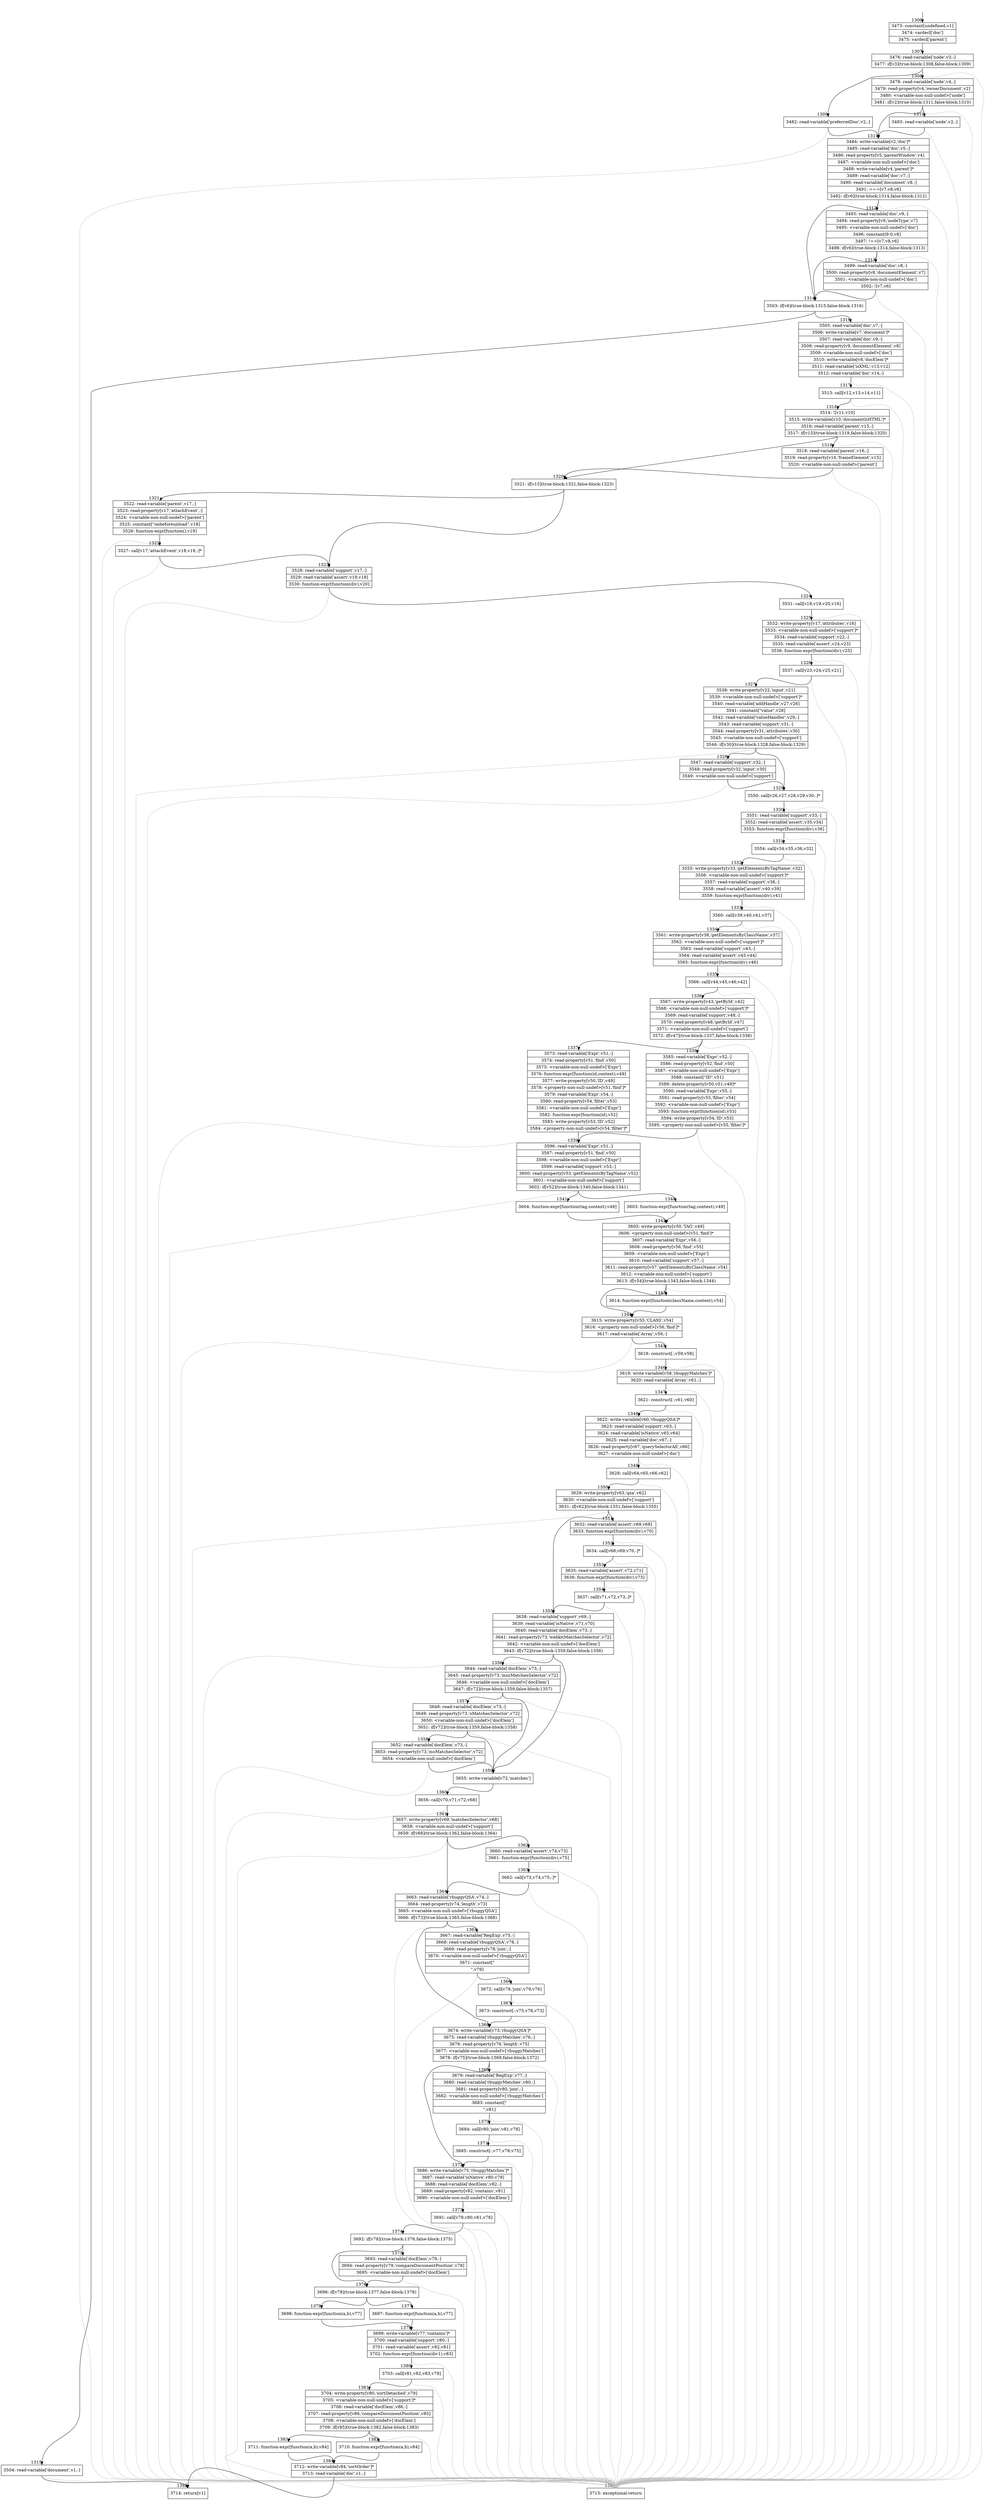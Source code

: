 digraph {
rankdir="TD"
BB_entry75[shape=none,label=""];
BB_entry75 -> BB1306 [tailport=s, headport=n, headlabel="    1306"]
BB1306 [shape=record label="{3473: constant[undefined,v1]|3474: vardecl['doc']|3475: vardecl['parent']}" ] 
BB1306 -> BB1307 [tailport=s, headport=n, headlabel="      1307"]
BB1307 [shape=record label="{3476: read-variable['node',v3,-]|3477: if[v3](true-block:1308,false-block:1309)}" ] 
BB1307 -> BB1308 [tailport=s, headport=n, headlabel="      1308"]
BB1307 -> BB1309 [tailport=s, headport=n, headlabel="      1309"]
BB1307 -> BB1386 [tailport=s, headport=n, color=gray, headlabel="      1386"]
BB1308 [shape=record label="{3478: read-variable['node',v4,-]|3479: read-property[v4,'ownerDocument',v2]|3480: \<variable-non-null-undef\>['node']|3481: if[v2](true-block:1311,false-block:1310)}" ] 
BB1308 -> BB1311 [tailport=s, headport=n, headlabel="      1311"]
BB1308 -> BB1310 [tailport=s, headport=n, headlabel="      1310"]
BB1308 -> BB1386 [tailport=s, headport=n, color=gray]
BB1309 [shape=record label="{3482: read-variable['preferredDoc',v2,-]}" ] 
BB1309 -> BB1311 [tailport=s, headport=n]
BB1309 -> BB1386 [tailport=s, headport=n, color=gray]
BB1310 [shape=record label="{3483: read-variable['node',v2,-]}" ] 
BB1310 -> BB1311 [tailport=s, headport=n]
BB1310 -> BB1386 [tailport=s, headport=n, color=gray]
BB1311 [shape=record label="{3484: write-variable[v2,'doc']*|3485: read-variable['doc',v5,-]|3486: read-property[v5,'parentWindow',v4]|3487: \<variable-non-null-undef\>['doc']|3488: write-variable[v4,'parent']*|3489: read-variable['doc',v7,-]|3490: read-variable['document',v8,-]|3491: ===[v7,v8,v6]|3492: if[v6](true-block:1314,false-block:1312)}" ] 
BB1311 -> BB1314 [tailport=s, headport=n, headlabel="      1314"]
BB1311 -> BB1312 [tailport=s, headport=n, headlabel="      1312"]
BB1311 -> BB1386 [tailport=s, headport=n, color=gray]
BB1312 [shape=record label="{3493: read-variable['doc',v9,-]|3494: read-property[v9,'nodeType',v7]|3495: \<variable-non-null-undef\>['doc']|3496: constant[9.0,v8]|3497: !==[v7,v8,v6]|3498: if[v6](true-block:1314,false-block:1313)}" ] 
BB1312 -> BB1314 [tailport=s, headport=n]
BB1312 -> BB1313 [tailport=s, headport=n, headlabel="      1313"]
BB1312 -> BB1386 [tailport=s, headport=n, color=gray]
BB1313 [shape=record label="{3499: read-variable['doc',v8,-]|3500: read-property[v8,'documentElement',v7]|3501: \<variable-non-null-undef\>['doc']|3502: ![v7,v6]}" ] 
BB1313 -> BB1314 [tailport=s, headport=n]
BB1313 -> BB1386 [tailport=s, headport=n, color=gray]
BB1314 [shape=record label="{3503: if[v6](true-block:1315,false-block:1316)}" ] 
BB1314 -> BB1315 [tailport=s, headport=n, headlabel="      1315"]
BB1314 -> BB1316 [tailport=s, headport=n, headlabel="      1316"]
BB1315 [shape=record label="{3504: read-variable['document',v1,-]}" ] 
BB1315 -> BB1385 [tailport=s, headport=n, headlabel="      1385"]
BB1315 -> BB1386 [tailport=s, headport=n, color=gray]
BB1316 [shape=record label="{3505: read-variable['doc',v7,-]|3506: write-variable[v7,'document']*|3507: read-variable['doc',v9,-]|3508: read-property[v9,'documentElement',v8]|3509: \<variable-non-null-undef\>['doc']|3510: write-variable[v8,'docElem']*|3511: read-variable['isXML',v13,v12]|3512: read-variable['doc',v14,-]}" ] 
BB1316 -> BB1317 [tailport=s, headport=n, headlabel="      1317"]
BB1316 -> BB1386 [tailport=s, headport=n, color=gray]
BB1317 [shape=record label="{3513: call[v12,v13,v14,v11]}" ] 
BB1317 -> BB1318 [tailport=s, headport=n, headlabel="      1318"]
BB1317 -> BB1386 [tailport=s, headport=n, color=gray]
BB1318 [shape=record label="{3514: ![v11,v10]|3515: write-variable[v10,'documentIsHTML']*|3516: read-variable['parent',v15,-]|3517: if[v15](true-block:1319,false-block:1320)}" ] 
BB1318 -> BB1320 [tailport=s, headport=n, headlabel="      1320"]
BB1318 -> BB1319 [tailport=s, headport=n, headlabel="      1319"]
BB1318 -> BB1386 [tailport=s, headport=n, color=gray]
BB1319 [shape=record label="{3518: read-variable['parent',v16,-]|3519: read-property[v16,'frameElement',v15]|3520: \<variable-non-null-undef\>['parent']}" ] 
BB1319 -> BB1320 [tailport=s, headport=n]
BB1319 -> BB1386 [tailport=s, headport=n, color=gray]
BB1320 [shape=record label="{3521: if[v15](true-block:1321,false-block:1323)}" ] 
BB1320 -> BB1321 [tailport=s, headport=n, headlabel="      1321"]
BB1320 -> BB1323 [tailport=s, headport=n, headlabel="      1323"]
BB1321 [shape=record label="{3522: read-variable['parent',v17,-]|3523: read-property[v17,'attachEvent',-]|3524: \<variable-non-null-undef\>['parent']|3525: constant[\"onbeforeunload\",v18]|3526: function-expr[function(),v19]}" ] 
BB1321 -> BB1322 [tailport=s, headport=n, headlabel="      1322"]
BB1321 -> BB1386 [tailport=s, headport=n, color=gray]
BB1322 [shape=record label="{3527: call[v17,'attachEvent',v18,v19,-]*}" ] 
BB1322 -> BB1323 [tailport=s, headport=n]
BB1322 -> BB1386 [tailport=s, headport=n, color=gray]
BB1323 [shape=record label="{3528: read-variable['support',v17,-]|3529: read-variable['assert',v19,v18]|3530: function-expr[function(div),v20]}" ] 
BB1323 -> BB1324 [tailport=s, headport=n, headlabel="      1324"]
BB1323 -> BB1386 [tailport=s, headport=n, color=gray]
BB1324 [shape=record label="{3531: call[v18,v19,v20,v16]}" ] 
BB1324 -> BB1325 [tailport=s, headport=n, headlabel="      1325"]
BB1324 -> BB1386 [tailport=s, headport=n, color=gray]
BB1325 [shape=record label="{3532: write-property[v17,'attributes',v16]|3533: \<variable-non-null-undef\>['support']*|3534: read-variable['support',v22,-]|3535: read-variable['assert',v24,v23]|3536: function-expr[function(div),v25]}" ] 
BB1325 -> BB1326 [tailport=s, headport=n, headlabel="      1326"]
BB1325 -> BB1386 [tailport=s, headport=n, color=gray]
BB1326 [shape=record label="{3537: call[v23,v24,v25,v21]}" ] 
BB1326 -> BB1327 [tailport=s, headport=n, headlabel="      1327"]
BB1326 -> BB1386 [tailport=s, headport=n, color=gray]
BB1327 [shape=record label="{3538: write-property[v22,'input',v21]|3539: \<variable-non-null-undef\>['support']*|3540: read-variable['addHandle',v27,v26]|3541: constant[\"value\",v28]|3542: read-variable['valueHandler',v29,-]|3543: read-variable['support',v31,-]|3544: read-property[v31,'attributes',v30]|3545: \<variable-non-null-undef\>['support']|3546: if[v30](true-block:1328,false-block:1329)}" ] 
BB1327 -> BB1329 [tailport=s, headport=n, headlabel="      1329"]
BB1327 -> BB1328 [tailport=s, headport=n, headlabel="      1328"]
BB1327 -> BB1386 [tailport=s, headport=n, color=gray]
BB1328 [shape=record label="{3547: read-variable['support',v32,-]|3548: read-property[v32,'input',v30]|3549: \<variable-non-null-undef\>['support']}" ] 
BB1328 -> BB1329 [tailport=s, headport=n]
BB1328 -> BB1386 [tailport=s, headport=n, color=gray]
BB1329 [shape=record label="{3550: call[v26,v27,v28,v29,v30,-]*}" ] 
BB1329 -> BB1330 [tailport=s, headport=n, headlabel="      1330"]
BB1329 -> BB1386 [tailport=s, headport=n, color=gray]
BB1330 [shape=record label="{3551: read-variable['support',v33,-]|3552: read-variable['assert',v35,v34]|3553: function-expr[function(div),v36]}" ] 
BB1330 -> BB1331 [tailport=s, headport=n, headlabel="      1331"]
BB1330 -> BB1386 [tailport=s, headport=n, color=gray]
BB1331 [shape=record label="{3554: call[v34,v35,v36,v32]}" ] 
BB1331 -> BB1332 [tailport=s, headport=n, headlabel="      1332"]
BB1331 -> BB1386 [tailport=s, headport=n, color=gray]
BB1332 [shape=record label="{3555: write-property[v33,'getElementsByTagName',v32]|3556: \<variable-non-null-undef\>['support']*|3557: read-variable['support',v38,-]|3558: read-variable['assert',v40,v39]|3559: function-expr[function(div),v41]}" ] 
BB1332 -> BB1333 [tailport=s, headport=n, headlabel="      1333"]
BB1332 -> BB1386 [tailport=s, headport=n, color=gray]
BB1333 [shape=record label="{3560: call[v39,v40,v41,v37]}" ] 
BB1333 -> BB1334 [tailport=s, headport=n, headlabel="      1334"]
BB1333 -> BB1386 [tailport=s, headport=n, color=gray]
BB1334 [shape=record label="{3561: write-property[v38,'getElementsByClassName',v37]|3562: \<variable-non-null-undef\>['support']*|3563: read-variable['support',v43,-]|3564: read-variable['assert',v45,v44]|3565: function-expr[function(div),v46]}" ] 
BB1334 -> BB1335 [tailport=s, headport=n, headlabel="      1335"]
BB1334 -> BB1386 [tailport=s, headport=n, color=gray]
BB1335 [shape=record label="{3566: call[v44,v45,v46,v42]}" ] 
BB1335 -> BB1336 [tailport=s, headport=n, headlabel="      1336"]
BB1335 -> BB1386 [tailport=s, headport=n, color=gray]
BB1336 [shape=record label="{3567: write-property[v43,'getById',v42]|3568: \<variable-non-null-undef\>['support']*|3569: read-variable['support',v48,-]|3570: read-property[v48,'getById',v47]|3571: \<variable-non-null-undef\>['support']|3572: if[v47](true-block:1337,false-block:1338)}" ] 
BB1336 -> BB1337 [tailport=s, headport=n, headlabel="      1337"]
BB1336 -> BB1338 [tailport=s, headport=n, headlabel="      1338"]
BB1336 -> BB1386 [tailport=s, headport=n, color=gray]
BB1337 [shape=record label="{3573: read-variable['Expr',v51,-]|3574: read-property[v51,'find',v50]|3575: \<variable-non-null-undef\>['Expr']|3576: function-expr[function(id,context),v49]|3577: write-property[v50,'ID',v49]|3578: \<property-non-null-undef\>[v51,'find']*|3579: read-variable['Expr',v54,-]|3580: read-property[v54,'filter',v53]|3581: \<variable-non-null-undef\>['Expr']|3582: function-expr[function(id),v52]|3583: write-property[v53,'ID',v52]|3584: \<property-non-null-undef\>[v54,'filter']*}" ] 
BB1337 -> BB1339 [tailport=s, headport=n, headlabel="      1339"]
BB1337 -> BB1386 [tailport=s, headport=n, color=gray]
BB1338 [shape=record label="{3585: read-variable['Expr',v52,-]|3586: read-property[v52,'find',v50]|3587: \<variable-non-null-undef\>['Expr']|3588: constant[\"ID\",v51]|3589: delete-property[v50,v51,v49]*|3590: read-variable['Expr',v55,-]|3591: read-property[v55,'filter',v54]|3592: \<variable-non-null-undef\>['Expr']|3593: function-expr[function(id),v53]|3594: write-property[v54,'ID',v53]|3595: \<property-non-null-undef\>[v55,'filter']*}" ] 
BB1338 -> BB1339 [tailport=s, headport=n]
BB1338 -> BB1386 [tailport=s, headport=n, color=gray]
BB1339 [shape=record label="{3596: read-variable['Expr',v51,-]|3597: read-property[v51,'find',v50]|3598: \<variable-non-null-undef\>['Expr']|3599: read-variable['support',v53,-]|3600: read-property[v53,'getElementsByTagName',v52]|3601: \<variable-non-null-undef\>['support']|3602: if[v52](true-block:1340,false-block:1341)}" ] 
BB1339 -> BB1340 [tailport=s, headport=n, headlabel="      1340"]
BB1339 -> BB1341 [tailport=s, headport=n, headlabel="      1341"]
BB1339 -> BB1386 [tailport=s, headport=n, color=gray]
BB1340 [shape=record label="{3603: function-expr[function(tag,context),v49]}" ] 
BB1340 -> BB1342 [tailport=s, headport=n, headlabel="      1342"]
BB1341 [shape=record label="{3604: function-expr[function(tag,context),v49]}" ] 
BB1341 -> BB1342 [tailport=s, headport=n]
BB1342 [shape=record label="{3605: write-property[v50,'TAG',v49]|3606: \<property-non-null-undef\>[v51,'find']*|3607: read-variable['Expr',v56,-]|3608: read-property[v56,'find',v55]|3609: \<variable-non-null-undef\>['Expr']|3610: read-variable['support',v57,-]|3611: read-property[v57,'getElementsByClassName',v54]|3612: \<variable-non-null-undef\>['support']|3613: if[v54](true-block:1343,false-block:1344)}" ] 
BB1342 -> BB1344 [tailport=s, headport=n, headlabel="      1344"]
BB1342 -> BB1343 [tailport=s, headport=n, headlabel="      1343"]
BB1342 -> BB1386 [tailport=s, headport=n, color=gray]
BB1343 [shape=record label="{3614: function-expr[function(className,context),v54]}" ] 
BB1343 -> BB1344 [tailport=s, headport=n]
BB1344 [shape=record label="{3615: write-property[v55,'CLASS',v54]|3616: \<property-non-null-undef\>[v56,'find']*|3617: read-variable['Array',v59,-]}" ] 
BB1344 -> BB1345 [tailport=s, headport=n, headlabel="      1345"]
BB1344 -> BB1386 [tailport=s, headport=n, color=gray]
BB1345 [shape=record label="{3618: construct[-,v59,v58]}" ] 
BB1345 -> BB1346 [tailport=s, headport=n, headlabel="      1346"]
BB1345 -> BB1386 [tailport=s, headport=n, color=gray]
BB1346 [shape=record label="{3619: write-variable[v58,'rbuggyMatches']*|3620: read-variable['Array',v61,-]}" ] 
BB1346 -> BB1347 [tailport=s, headport=n, headlabel="      1347"]
BB1346 -> BB1386 [tailport=s, headport=n, color=gray]
BB1347 [shape=record label="{3621: construct[-,v61,v60]}" ] 
BB1347 -> BB1348 [tailport=s, headport=n, headlabel="      1348"]
BB1347 -> BB1386 [tailport=s, headport=n, color=gray]
BB1348 [shape=record label="{3622: write-variable[v60,'rbuggyQSA']*|3623: read-variable['support',v63,-]|3624: read-variable['isNative',v65,v64]|3625: read-variable['doc',v67,-]|3626: read-property[v67,'querySelectorAll',v66]|3627: \<variable-non-null-undef\>['doc']}" ] 
BB1348 -> BB1349 [tailport=s, headport=n, headlabel="      1349"]
BB1348 -> BB1386 [tailport=s, headport=n, color=gray]
BB1349 [shape=record label="{3628: call[v64,v65,v66,v62]}" ] 
BB1349 -> BB1350 [tailport=s, headport=n, headlabel="      1350"]
BB1349 -> BB1386 [tailport=s, headport=n, color=gray]
BB1350 [shape=record label="{3629: write-property[v63,'qsa',v62]|3630: \<variable-non-null-undef\>['support']|3631: if[v62](true-block:1351,false-block:1355)}" ] 
BB1350 -> BB1351 [tailport=s, headport=n, headlabel="      1351"]
BB1350 -> BB1355 [tailport=s, headport=n, headlabel="      1355"]
BB1350 -> BB1386 [tailport=s, headport=n, color=gray]
BB1351 [shape=record label="{3632: read-variable['assert',v69,v68]|3633: function-expr[function(div),v70]}" ] 
BB1351 -> BB1352 [tailport=s, headport=n, headlabel="      1352"]
BB1351 -> BB1386 [tailport=s, headport=n, color=gray]
BB1352 [shape=record label="{3634: call[v68,v69,v70,-]*}" ] 
BB1352 -> BB1353 [tailport=s, headport=n, headlabel="      1353"]
BB1352 -> BB1386 [tailport=s, headport=n, color=gray]
BB1353 [shape=record label="{3635: read-variable['assert',v72,v71]|3636: function-expr[function(div),v73]}" ] 
BB1353 -> BB1354 [tailport=s, headport=n, headlabel="      1354"]
BB1353 -> BB1386 [tailport=s, headport=n, color=gray]
BB1354 [shape=record label="{3637: call[v71,v72,v73,-]*}" ] 
BB1354 -> BB1355 [tailport=s, headport=n]
BB1354 -> BB1386 [tailport=s, headport=n, color=gray]
BB1355 [shape=record label="{3638: read-variable['support',v69,-]|3639: read-variable['isNative',v71,v70]|3640: read-variable['docElem',v73,-]|3641: read-property[v73,'webkitMatchesSelector',v72]|3642: \<variable-non-null-undef\>['docElem']|3643: if[v72](true-block:1359,false-block:1356)}" ] 
BB1355 -> BB1359 [tailport=s, headport=n, headlabel="      1359"]
BB1355 -> BB1356 [tailport=s, headport=n, headlabel="      1356"]
BB1355 -> BB1386 [tailport=s, headport=n, color=gray]
BB1356 [shape=record label="{3644: read-variable['docElem',v73,-]|3645: read-property[v73,'mozMatchesSelector',v72]|3646: \<variable-non-null-undef\>['docElem']|3647: if[v72](true-block:1359,false-block:1357)}" ] 
BB1356 -> BB1359 [tailport=s, headport=n]
BB1356 -> BB1357 [tailport=s, headport=n, headlabel="      1357"]
BB1356 -> BB1386 [tailport=s, headport=n, color=gray]
BB1357 [shape=record label="{3648: read-variable['docElem',v73,-]|3649: read-property[v73,'oMatchesSelector',v72]|3650: \<variable-non-null-undef\>['docElem']|3651: if[v72](true-block:1359,false-block:1358)}" ] 
BB1357 -> BB1359 [tailport=s, headport=n]
BB1357 -> BB1358 [tailport=s, headport=n, headlabel="      1358"]
BB1357 -> BB1386 [tailport=s, headport=n, color=gray]
BB1358 [shape=record label="{3652: read-variable['docElem',v73,-]|3653: read-property[v73,'msMatchesSelector',v72]|3654: \<variable-non-null-undef\>['docElem']}" ] 
BB1358 -> BB1359 [tailport=s, headport=n]
BB1358 -> BB1386 [tailport=s, headport=n, color=gray]
BB1359 [shape=record label="{3655: write-variable[v72,'matches']}" ] 
BB1359 -> BB1360 [tailport=s, headport=n, headlabel="      1360"]
BB1360 [shape=record label="{3656: call[v70,v71,v72,v68]}" ] 
BB1360 -> BB1361 [tailport=s, headport=n, headlabel="      1361"]
BB1360 -> BB1386 [tailport=s, headport=n, color=gray]
BB1361 [shape=record label="{3657: write-property[v69,'matchesSelector',v68]|3658: \<variable-non-null-undef\>['support']|3659: if[v68](true-block:1362,false-block:1364)}" ] 
BB1361 -> BB1362 [tailport=s, headport=n, headlabel="      1362"]
BB1361 -> BB1364 [tailport=s, headport=n, headlabel="      1364"]
BB1361 -> BB1386 [tailport=s, headport=n, color=gray]
BB1362 [shape=record label="{3660: read-variable['assert',v74,v73]|3661: function-expr[function(div),v75]}" ] 
BB1362 -> BB1363 [tailport=s, headport=n, headlabel="      1363"]
BB1362 -> BB1386 [tailport=s, headport=n, color=gray]
BB1363 [shape=record label="{3662: call[v73,v74,v75,-]*}" ] 
BB1363 -> BB1364 [tailport=s, headport=n]
BB1363 -> BB1386 [tailport=s, headport=n, color=gray]
BB1364 [shape=record label="{3663: read-variable['rbuggyQSA',v74,-]|3664: read-property[v74,'length',v73]|3665: \<variable-non-null-undef\>['rbuggyQSA']|3666: if[v73](true-block:1365,false-block:1368)}" ] 
BB1364 -> BB1368 [tailport=s, headport=n, headlabel="      1368"]
BB1364 -> BB1365 [tailport=s, headport=n, headlabel="      1365"]
BB1364 -> BB1386 [tailport=s, headport=n, color=gray]
BB1365 [shape=record label="{3667: read-variable['RegExp',v75,-]|3668: read-variable['rbuggyQSA',v78,-]|3669: read-property[v78,'join',-]|3670: \<variable-non-null-undef\>['rbuggyQSA']|3671: constant[\"|\",v79]}" ] 
BB1365 -> BB1366 [tailport=s, headport=n, headlabel="      1366"]
BB1365 -> BB1386 [tailport=s, headport=n, color=gray]
BB1366 [shape=record label="{3672: call[v78,'join',v79,v76]}" ] 
BB1366 -> BB1367 [tailport=s, headport=n, headlabel="      1367"]
BB1366 -> BB1386 [tailport=s, headport=n, color=gray]
BB1367 [shape=record label="{3673: construct[-,v75,v76,v73]}" ] 
BB1367 -> BB1368 [tailport=s, headport=n]
BB1367 -> BB1386 [tailport=s, headport=n, color=gray]
BB1368 [shape=record label="{3674: write-variable[v73,'rbuggyQSA']*|3675: read-variable['rbuggyMatches',v76,-]|3676: read-property[v76,'length',v75]|3677: \<variable-non-null-undef\>['rbuggyMatches']|3678: if[v75](true-block:1369,false-block:1372)}" ] 
BB1368 -> BB1372 [tailport=s, headport=n, headlabel="      1372"]
BB1368 -> BB1369 [tailport=s, headport=n, headlabel="      1369"]
BB1368 -> BB1386 [tailport=s, headport=n, color=gray]
BB1369 [shape=record label="{3679: read-variable['RegExp',v77,-]|3680: read-variable['rbuggyMatches',v80,-]|3681: read-property[v80,'join',-]|3682: \<variable-non-null-undef\>['rbuggyMatches']|3683: constant[\"|\",v81]}" ] 
BB1369 -> BB1370 [tailport=s, headport=n, headlabel="      1370"]
BB1369 -> BB1386 [tailport=s, headport=n, color=gray]
BB1370 [shape=record label="{3684: call[v80,'join',v81,v78]}" ] 
BB1370 -> BB1371 [tailport=s, headport=n, headlabel="      1371"]
BB1370 -> BB1386 [tailport=s, headport=n, color=gray]
BB1371 [shape=record label="{3685: construct[-,v77,v78,v75]}" ] 
BB1371 -> BB1372 [tailport=s, headport=n]
BB1371 -> BB1386 [tailport=s, headport=n, color=gray]
BB1372 [shape=record label="{3686: write-variable[v75,'rbuggyMatches']*|3687: read-variable['isNative',v80,v79]|3688: read-variable['docElem',v82,-]|3689: read-property[v82,'contains',v81]|3690: \<variable-non-null-undef\>['docElem']}" ] 
BB1372 -> BB1373 [tailport=s, headport=n, headlabel="      1373"]
BB1372 -> BB1386 [tailport=s, headport=n, color=gray]
BB1373 [shape=record label="{3691: call[v79,v80,v81,v78]}" ] 
BB1373 -> BB1374 [tailport=s, headport=n, headlabel="      1374"]
BB1373 -> BB1386 [tailport=s, headport=n, color=gray]
BB1374 [shape=record label="{3692: if[v78](true-block:1376,false-block:1375)}" ] 
BB1374 -> BB1376 [tailport=s, headport=n, headlabel="      1376"]
BB1374 -> BB1375 [tailport=s, headport=n, headlabel="      1375"]
BB1375 [shape=record label="{3693: read-variable['docElem',v79,-]|3694: read-property[v79,'compareDocumentPosition',v78]|3695: \<variable-non-null-undef\>['docElem']}" ] 
BB1375 -> BB1376 [tailport=s, headport=n]
BB1375 -> BB1386 [tailport=s, headport=n, color=gray]
BB1376 [shape=record label="{3696: if[v78](true-block:1377,false-block:1378)}" ] 
BB1376 -> BB1377 [tailport=s, headport=n, headlabel="      1377"]
BB1376 -> BB1378 [tailport=s, headport=n, headlabel="      1378"]
BB1377 [shape=record label="{3697: function-expr[function(a,b),v77]}" ] 
BB1377 -> BB1379 [tailport=s, headport=n, headlabel="      1379"]
BB1378 [shape=record label="{3698: function-expr[function(a,b),v77]}" ] 
BB1378 -> BB1379 [tailport=s, headport=n]
BB1379 [shape=record label="{3699: write-variable[v77,'contains']*|3700: read-variable['support',v80,-]|3701: read-variable['assert',v82,v81]|3702: function-expr[function(div1),v83]}" ] 
BB1379 -> BB1380 [tailport=s, headport=n, headlabel="      1380"]
BB1379 -> BB1386 [tailport=s, headport=n, color=gray]
BB1380 [shape=record label="{3703: call[v81,v82,v83,v79]}" ] 
BB1380 -> BB1381 [tailport=s, headport=n, headlabel="      1381"]
BB1380 -> BB1386 [tailport=s, headport=n, color=gray]
BB1381 [shape=record label="{3704: write-property[v80,'sortDetached',v79]|3705: \<variable-non-null-undef\>['support']*|3706: read-variable['docElem',v86,-]|3707: read-property[v86,'compareDocumentPosition',v85]|3708: \<variable-non-null-undef\>['docElem']|3709: if[v85](true-block:1382,false-block:1383)}" ] 
BB1381 -> BB1382 [tailport=s, headport=n, headlabel="      1382"]
BB1381 -> BB1383 [tailport=s, headport=n, headlabel="      1383"]
BB1381 -> BB1386 [tailport=s, headport=n, color=gray]
BB1382 [shape=record label="{3710: function-expr[function(a,b),v84]}" ] 
BB1382 -> BB1384 [tailport=s, headport=n, headlabel="      1384"]
BB1383 [shape=record label="{3711: function-expr[function(a,b),v84]}" ] 
BB1383 -> BB1384 [tailport=s, headport=n]
BB1384 [shape=record label="{3712: write-variable[v84,'sortOrder']*|3713: read-variable['doc',v1,-]}" ] 
BB1384 -> BB1385 [tailport=s, headport=n]
BB1384 -> BB1386 [tailport=s, headport=n, color=gray]
BB1385 [shape=record label="{3714: return[v1]}" ] 
BB1386 [shape=record label="{3715: exceptional-return}" ] 
}
